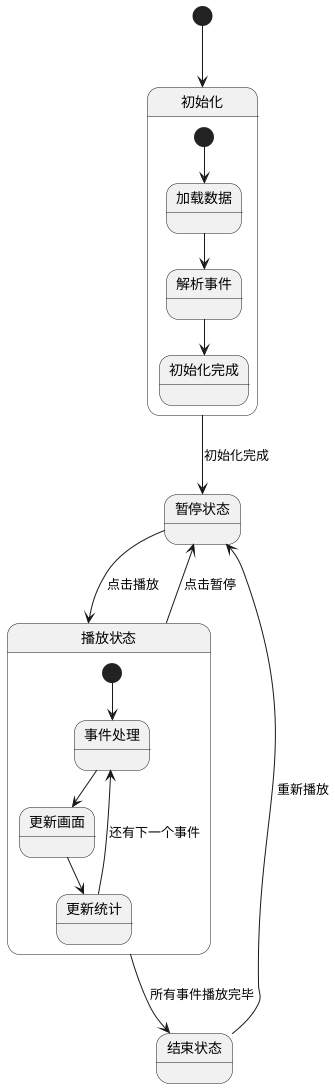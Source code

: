 @startuml 状态图
[*] --> 初始化

state 初始化 {
  [*] --> 加载数据
  加载数据 --> 解析事件
  解析事件 --> 初始化完成
}

初始化 --> 暂停状态: 初始化完成

state 播放状态 {
  [*] --> 事件处理
  事件处理 --> 更新画面
  更新画面 --> 更新统计
  更新统计 --> 事件处理: 还有下一个事件
}

暂停状态 --> 播放状态: 点击播放
播放状态 --> 暂停状态: 点击暂停
播放状态 --> 结束状态: 所有事件播放完毕

结束状态 --> 暂停状态: 重新播放

@enduml 